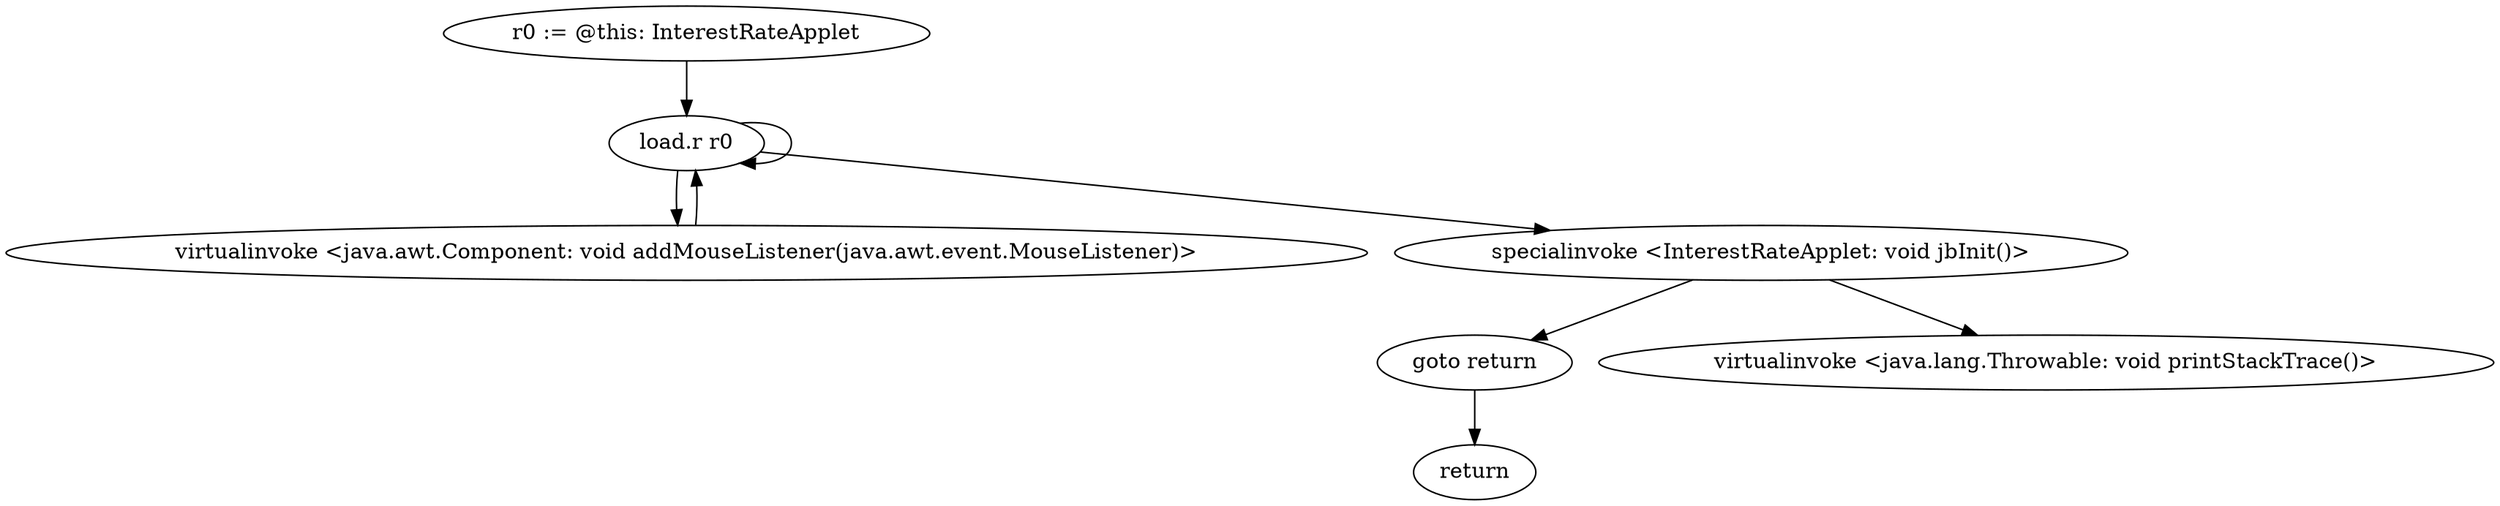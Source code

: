 digraph "" {
    "r0 := @this: InterestRateApplet"
    "load.r r0"
    "r0 := @this: InterestRateApplet"->"load.r r0";
    "load.r r0"->"load.r r0";
    "virtualinvoke <java.awt.Component: void addMouseListener(java.awt.event.MouseListener)>"
    "load.r r0"->"virtualinvoke <java.awt.Component: void addMouseListener(java.awt.event.MouseListener)>";
    "virtualinvoke <java.awt.Component: void addMouseListener(java.awt.event.MouseListener)>"->"load.r r0";
    "specialinvoke <InterestRateApplet: void jbInit()>"
    "load.r r0"->"specialinvoke <InterestRateApplet: void jbInit()>";
    "goto return"
    "specialinvoke <InterestRateApplet: void jbInit()>"->"goto return";
    "return"
    "goto return"->"return";
    "virtualinvoke <java.lang.Throwable: void printStackTrace()>"
    "specialinvoke <InterestRateApplet: void jbInit()>"->"virtualinvoke <java.lang.Throwable: void printStackTrace()>";
}
